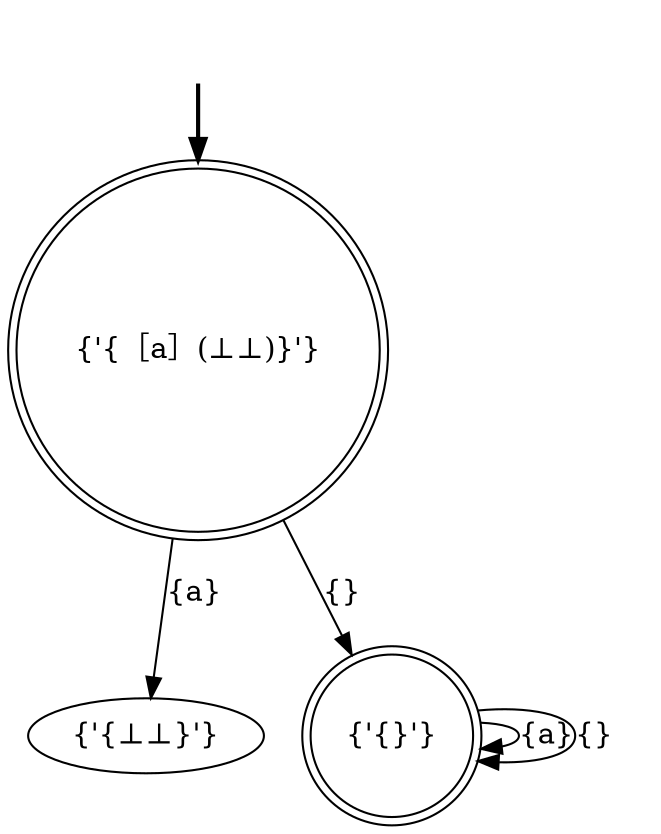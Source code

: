 digraph {
	fake [style=invisible]
	"{'{⊥⊥}'}"
	"{'{［a］(⊥⊥)}'}" [root=true shape=doublecircle]
	"{'{}'}" [shape=doublecircle]
	fake -> "{'{［a］(⊥⊥)}'}" [style=bold]
	"{'{}'}" -> "{'{}'}" [label="{a}"]
	"{'{［a］(⊥⊥)}'}" -> "{'{}'}" [label="{}"]
	"{'{}'}" -> "{'{}'}" [label="{}"]
	"{'{［a］(⊥⊥)}'}" -> "{'{⊥⊥}'}" [label="{a}"]
}
